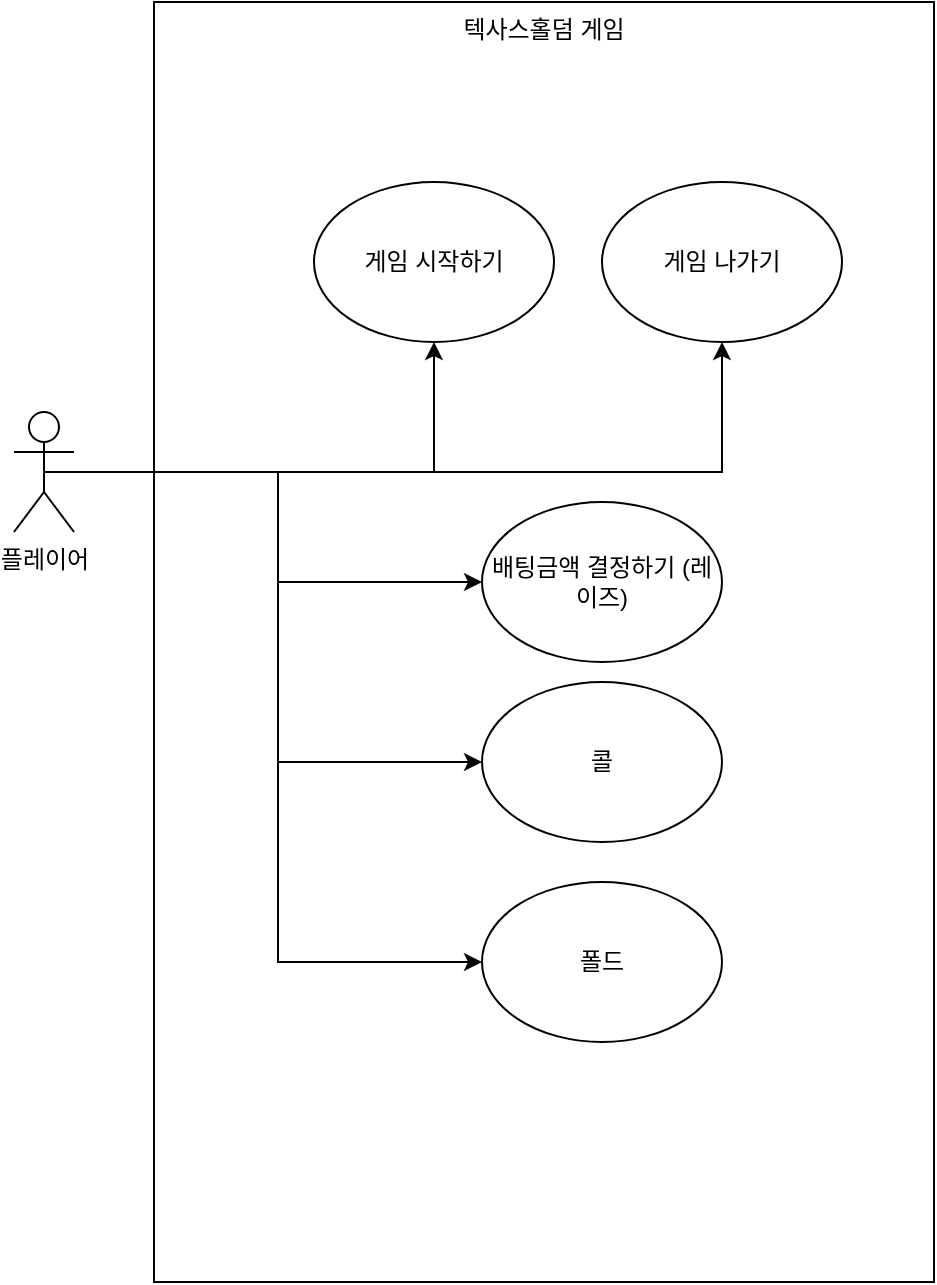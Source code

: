 <mxfile version="15.4.1" type="github">
  <diagram id="y-EOfLyRayrffuNytPgW" name="Page-1">
    <mxGraphModel dx="1038" dy="579" grid="1" gridSize="10" guides="1" tooltips="1" connect="1" arrows="1" fold="1" page="1" pageScale="1" pageWidth="827" pageHeight="1169" math="0" shadow="0">
      <root>
        <mxCell id="0" />
        <mxCell id="1" parent="0" />
        <mxCell id="BDkGL1UXGUK9MqZ0ccRs-2" value="텍사스홀덤 게임" style="rounded=0;whiteSpace=wrap;html=1;verticalAlign=top;" parent="1" vertex="1">
          <mxGeometry x="190" y="20" width="390" height="640" as="geometry" />
        </mxCell>
        <mxCell id="XDTb-5lJ9CkzeO3RCMUf-6" style="edgeStyle=orthogonalEdgeStyle;rounded=0;orthogonalLoop=1;jettySize=auto;html=1;exitX=0.5;exitY=0.5;exitDx=0;exitDy=0;exitPerimeter=0;" parent="1" source="BDkGL1UXGUK9MqZ0ccRs-15" target="XDTb-5lJ9CkzeO3RCMUf-4" edge="1">
          <mxGeometry relative="1" as="geometry" />
        </mxCell>
        <mxCell id="XDTb-5lJ9CkzeO3RCMUf-7" style="edgeStyle=orthogonalEdgeStyle;rounded=0;orthogonalLoop=1;jettySize=auto;html=1;entryX=0;entryY=0.5;entryDx=0;entryDy=0;" parent="1" source="BDkGL1UXGUK9MqZ0ccRs-15" target="XDTb-5lJ9CkzeO3RCMUf-2" edge="1">
          <mxGeometry relative="1" as="geometry" />
        </mxCell>
        <mxCell id="XDTb-5lJ9CkzeO3RCMUf-8" style="edgeStyle=orthogonalEdgeStyle;rounded=0;orthogonalLoop=1;jettySize=auto;html=1;entryX=0;entryY=0.5;entryDx=0;entryDy=0;" parent="1" source="BDkGL1UXGUK9MqZ0ccRs-15" target="XDTb-5lJ9CkzeO3RCMUf-3" edge="1">
          <mxGeometry relative="1" as="geometry" />
        </mxCell>
        <mxCell id="It_J201JycvOayyEyo5P-4" style="edgeStyle=orthogonalEdgeStyle;rounded=0;orthogonalLoop=1;jettySize=auto;html=1;exitX=0.5;exitY=0.5;exitDx=0;exitDy=0;exitPerimeter=0;entryX=0;entryY=0.5;entryDx=0;entryDy=0;" edge="1" parent="1" source="BDkGL1UXGUK9MqZ0ccRs-15" target="It_J201JycvOayyEyo5P-2">
          <mxGeometry relative="1" as="geometry" />
        </mxCell>
        <mxCell id="BDkGL1UXGUK9MqZ0ccRs-15" value="플레이어" style="shape=umlActor;verticalLabelPosition=bottom;verticalAlign=top;html=1;outlineConnect=0;" parent="1" vertex="1">
          <mxGeometry x="120" y="225" width="30" height="60" as="geometry" />
        </mxCell>
        <mxCell id="eUcnEjtrqgw-609uE-4Z-12" value="" style="edgeStyle=orthogonalEdgeStyle;rounded=0;orthogonalLoop=1;jettySize=auto;html=1;endArrow=classic;endFill=1;exitX=0.5;exitY=0.5;exitDx=0;exitDy=0;exitPerimeter=0;" parent="1" source="BDkGL1UXGUK9MqZ0ccRs-15" target="FhCvCFaldwQa_D8-2yYc-1" edge="1">
          <mxGeometry relative="1" as="geometry">
            <mxPoint x="320" y="160" as="sourcePoint" />
            <Array as="points">
              <mxPoint x="330" y="255" />
            </Array>
          </mxGeometry>
        </mxCell>
        <mxCell id="FhCvCFaldwQa_D8-2yYc-1" value="게임 시작하기" style="ellipse;whiteSpace=wrap;html=1;" parent="1" vertex="1">
          <mxGeometry x="270" y="110" width="120" height="80" as="geometry" />
        </mxCell>
        <mxCell id="XDTb-5lJ9CkzeO3RCMUf-2" value="배팅금액 결정하기 (레이즈)" style="ellipse;whiteSpace=wrap;html=1;" parent="1" vertex="1">
          <mxGeometry x="354" y="270" width="120" height="80" as="geometry" />
        </mxCell>
        <mxCell id="XDTb-5lJ9CkzeO3RCMUf-3" value="콜" style="ellipse;whiteSpace=wrap;html=1;" parent="1" vertex="1">
          <mxGeometry x="354" y="360" width="120" height="80" as="geometry" />
        </mxCell>
        <mxCell id="XDTb-5lJ9CkzeO3RCMUf-4" value="게임 나가기" style="ellipse;whiteSpace=wrap;html=1;" parent="1" vertex="1">
          <mxGeometry x="414" y="110" width="120" height="80" as="geometry" />
        </mxCell>
        <mxCell id="It_J201JycvOayyEyo5P-2" value="폴드" style="ellipse;whiteSpace=wrap;html=1;" vertex="1" parent="1">
          <mxGeometry x="354" y="460" width="120" height="80" as="geometry" />
        </mxCell>
      </root>
    </mxGraphModel>
  </diagram>
</mxfile>

